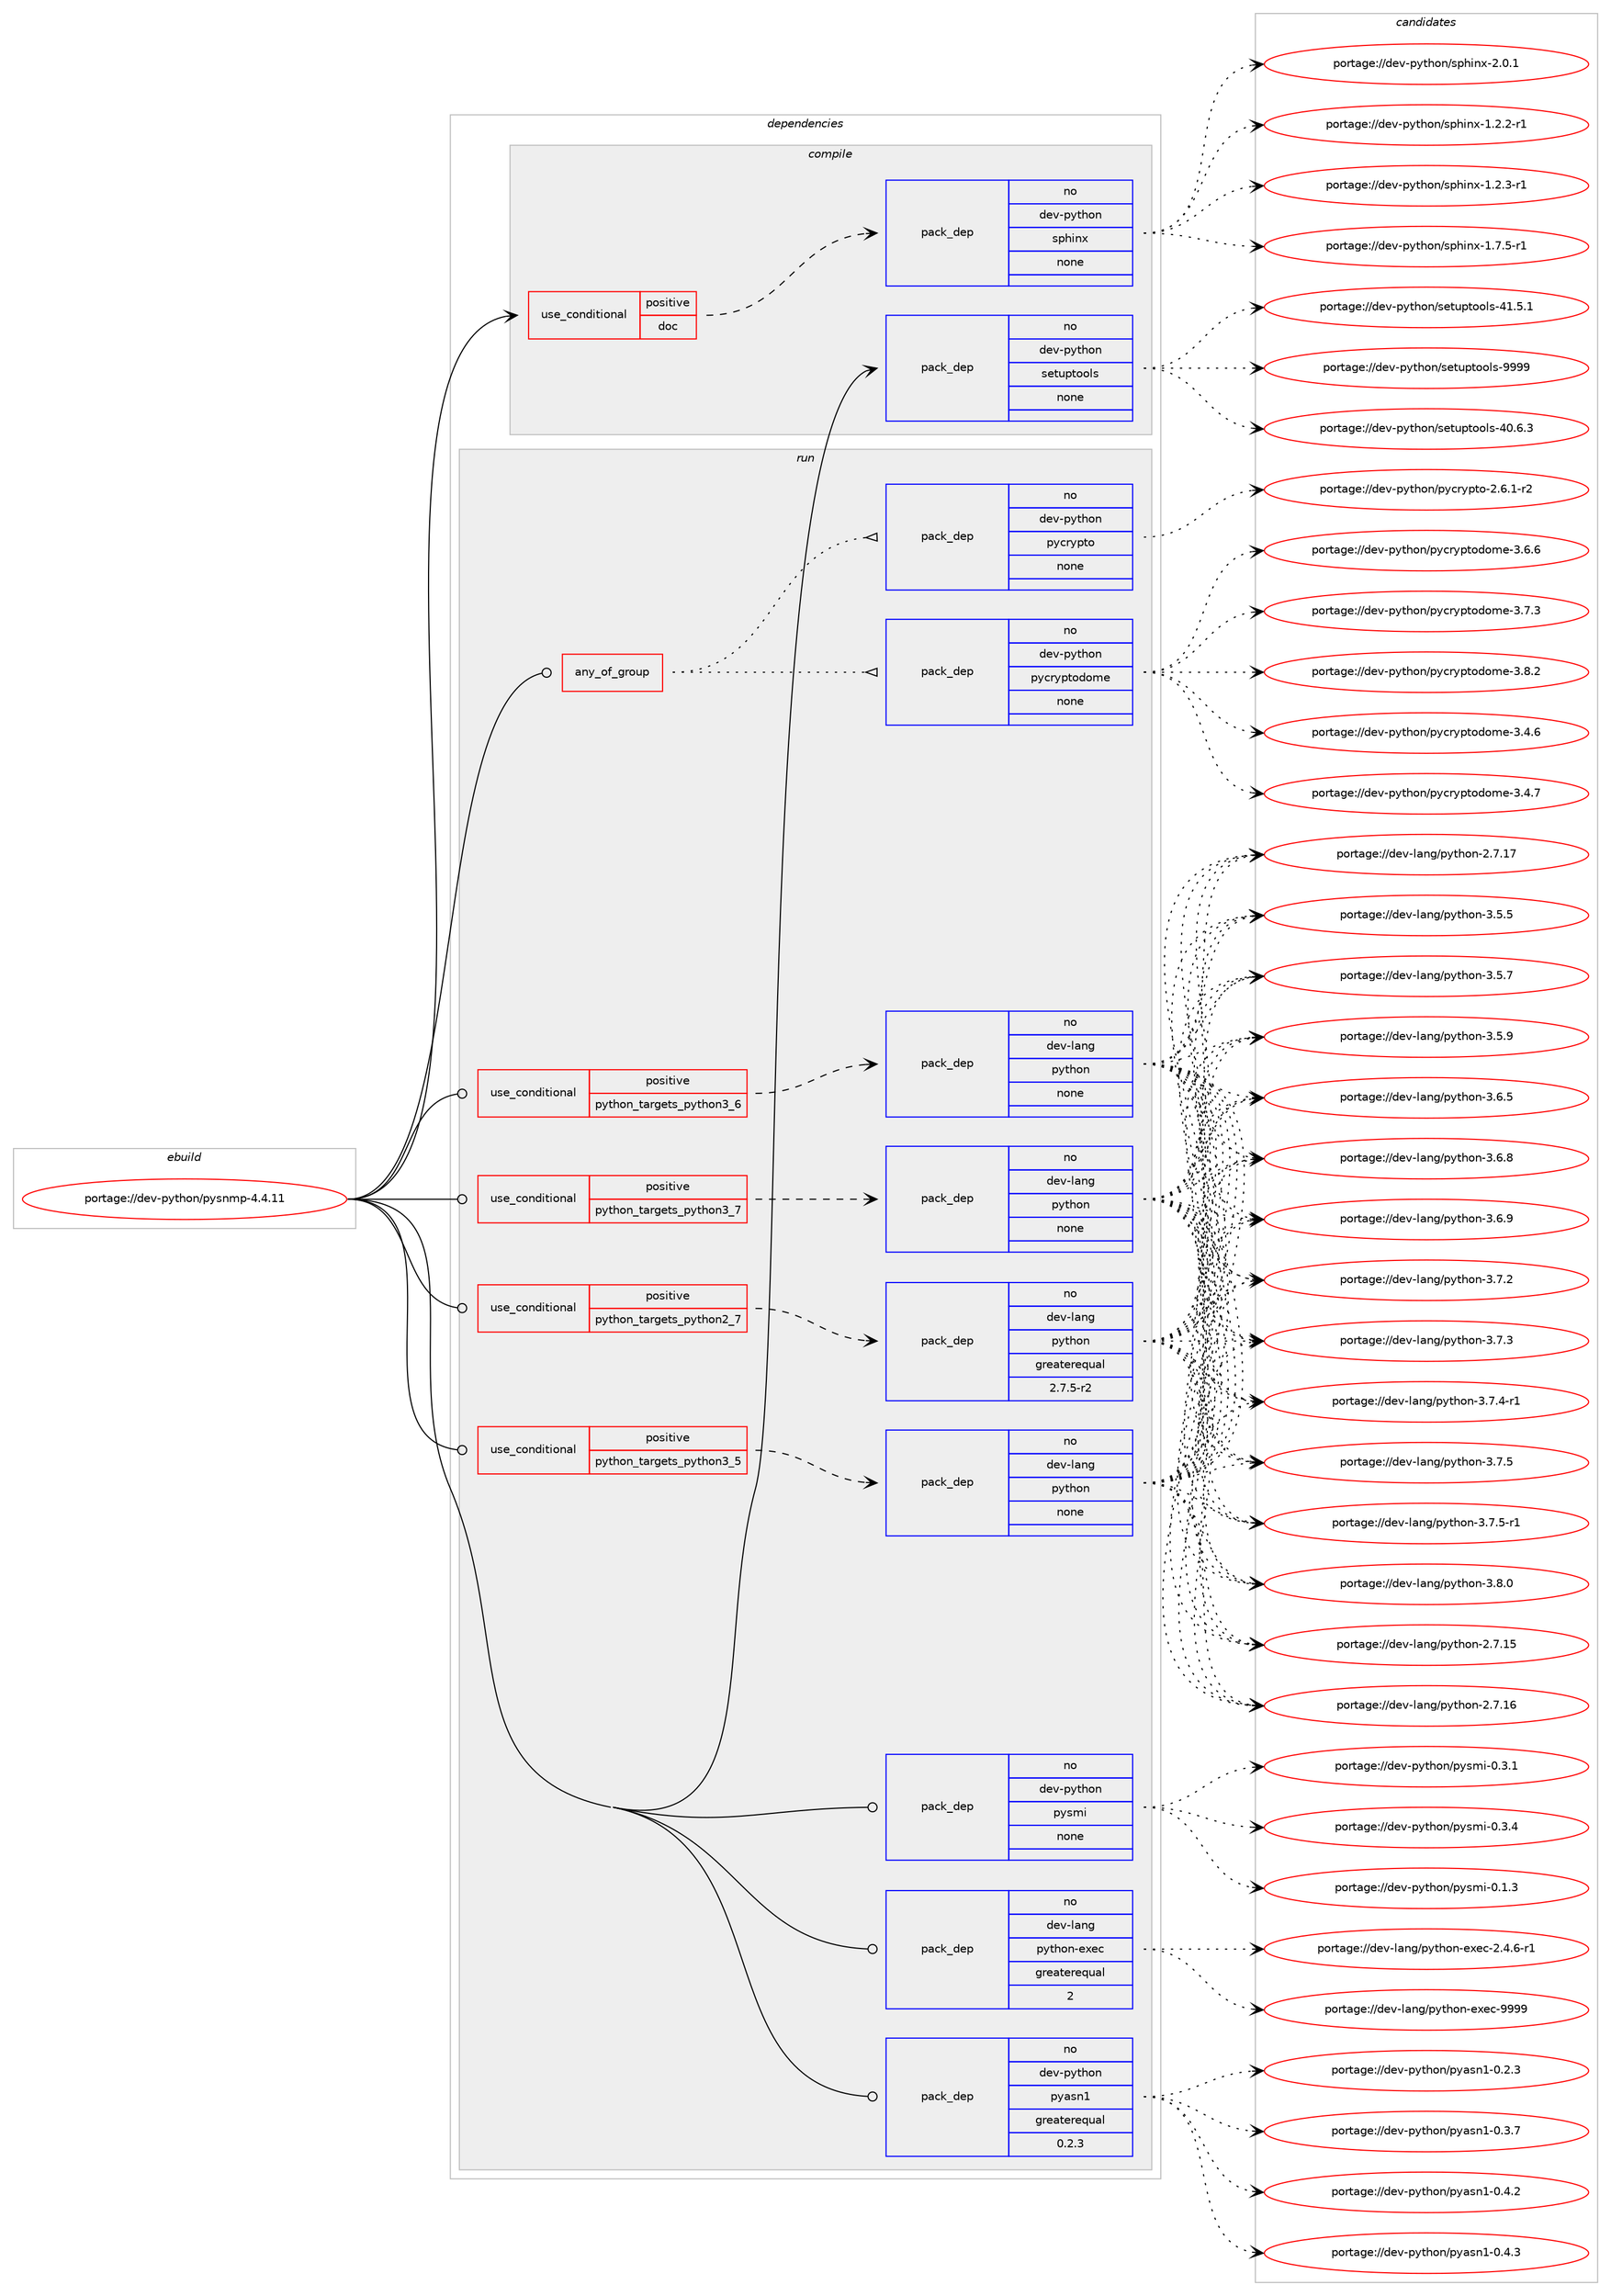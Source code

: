 digraph prolog {

# *************
# Graph options
# *************

newrank=true;
concentrate=true;
compound=true;
graph [rankdir=LR,fontname=Helvetica,fontsize=10,ranksep=1.5];#, ranksep=2.5, nodesep=0.2];
edge  [arrowhead=vee];
node  [fontname=Helvetica,fontsize=10];

# **********
# The ebuild
# **********

subgraph cluster_leftcol {
color=gray;
rank=same;
label=<<i>ebuild</i>>;
id [label="portage://dev-python/pysnmp-4.4.11", color=red, width=4, href="../dev-python/pysnmp-4.4.11.svg"];
}

# ****************
# The dependencies
# ****************

subgraph cluster_midcol {
color=gray;
label=<<i>dependencies</i>>;
subgraph cluster_compile {
fillcolor="#eeeeee";
style=filled;
label=<<i>compile</i>>;
subgraph cond36107 {
dependency163711 [label=<<TABLE BORDER="0" CELLBORDER="1" CELLSPACING="0" CELLPADDING="4"><TR><TD ROWSPAN="3" CELLPADDING="10">use_conditional</TD></TR><TR><TD>positive</TD></TR><TR><TD>doc</TD></TR></TABLE>>, shape=none, color=red];
subgraph pack124222 {
dependency163712 [label=<<TABLE BORDER="0" CELLBORDER="1" CELLSPACING="0" CELLPADDING="4" WIDTH="220"><TR><TD ROWSPAN="6" CELLPADDING="30">pack_dep</TD></TR><TR><TD WIDTH="110">no</TD></TR><TR><TD>dev-python</TD></TR><TR><TD>sphinx</TD></TR><TR><TD>none</TD></TR><TR><TD></TD></TR></TABLE>>, shape=none, color=blue];
}
dependency163711:e -> dependency163712:w [weight=20,style="dashed",arrowhead="vee"];
}
id:e -> dependency163711:w [weight=20,style="solid",arrowhead="vee"];
subgraph pack124223 {
dependency163713 [label=<<TABLE BORDER="0" CELLBORDER="1" CELLSPACING="0" CELLPADDING="4" WIDTH="220"><TR><TD ROWSPAN="6" CELLPADDING="30">pack_dep</TD></TR><TR><TD WIDTH="110">no</TD></TR><TR><TD>dev-python</TD></TR><TR><TD>setuptools</TD></TR><TR><TD>none</TD></TR><TR><TD></TD></TR></TABLE>>, shape=none, color=blue];
}
id:e -> dependency163713:w [weight=20,style="solid",arrowhead="vee"];
}
subgraph cluster_compileandrun {
fillcolor="#eeeeee";
style=filled;
label=<<i>compile and run</i>>;
}
subgraph cluster_run {
fillcolor="#eeeeee";
style=filled;
label=<<i>run</i>>;
subgraph any3310 {
dependency163714 [label=<<TABLE BORDER="0" CELLBORDER="1" CELLSPACING="0" CELLPADDING="4"><TR><TD CELLPADDING="10">any_of_group</TD></TR></TABLE>>, shape=none, color=red];subgraph pack124224 {
dependency163715 [label=<<TABLE BORDER="0" CELLBORDER="1" CELLSPACING="0" CELLPADDING="4" WIDTH="220"><TR><TD ROWSPAN="6" CELLPADDING="30">pack_dep</TD></TR><TR><TD WIDTH="110">no</TD></TR><TR><TD>dev-python</TD></TR><TR><TD>pycryptodome</TD></TR><TR><TD>none</TD></TR><TR><TD></TD></TR></TABLE>>, shape=none, color=blue];
}
dependency163714:e -> dependency163715:w [weight=20,style="dotted",arrowhead="oinv"];
subgraph pack124225 {
dependency163716 [label=<<TABLE BORDER="0" CELLBORDER="1" CELLSPACING="0" CELLPADDING="4" WIDTH="220"><TR><TD ROWSPAN="6" CELLPADDING="30">pack_dep</TD></TR><TR><TD WIDTH="110">no</TD></TR><TR><TD>dev-python</TD></TR><TR><TD>pycrypto</TD></TR><TR><TD>none</TD></TR><TR><TD></TD></TR></TABLE>>, shape=none, color=blue];
}
dependency163714:e -> dependency163716:w [weight=20,style="dotted",arrowhead="oinv"];
}
id:e -> dependency163714:w [weight=20,style="solid",arrowhead="odot"];
subgraph cond36108 {
dependency163717 [label=<<TABLE BORDER="0" CELLBORDER="1" CELLSPACING="0" CELLPADDING="4"><TR><TD ROWSPAN="3" CELLPADDING="10">use_conditional</TD></TR><TR><TD>positive</TD></TR><TR><TD>python_targets_python2_7</TD></TR></TABLE>>, shape=none, color=red];
subgraph pack124226 {
dependency163718 [label=<<TABLE BORDER="0" CELLBORDER="1" CELLSPACING="0" CELLPADDING="4" WIDTH="220"><TR><TD ROWSPAN="6" CELLPADDING="30">pack_dep</TD></TR><TR><TD WIDTH="110">no</TD></TR><TR><TD>dev-lang</TD></TR><TR><TD>python</TD></TR><TR><TD>greaterequal</TD></TR><TR><TD>2.7.5-r2</TD></TR></TABLE>>, shape=none, color=blue];
}
dependency163717:e -> dependency163718:w [weight=20,style="dashed",arrowhead="vee"];
}
id:e -> dependency163717:w [weight=20,style="solid",arrowhead="odot"];
subgraph cond36109 {
dependency163719 [label=<<TABLE BORDER="0" CELLBORDER="1" CELLSPACING="0" CELLPADDING="4"><TR><TD ROWSPAN="3" CELLPADDING="10">use_conditional</TD></TR><TR><TD>positive</TD></TR><TR><TD>python_targets_python3_5</TD></TR></TABLE>>, shape=none, color=red];
subgraph pack124227 {
dependency163720 [label=<<TABLE BORDER="0" CELLBORDER="1" CELLSPACING="0" CELLPADDING="4" WIDTH="220"><TR><TD ROWSPAN="6" CELLPADDING="30">pack_dep</TD></TR><TR><TD WIDTH="110">no</TD></TR><TR><TD>dev-lang</TD></TR><TR><TD>python</TD></TR><TR><TD>none</TD></TR><TR><TD></TD></TR></TABLE>>, shape=none, color=blue];
}
dependency163719:e -> dependency163720:w [weight=20,style="dashed",arrowhead="vee"];
}
id:e -> dependency163719:w [weight=20,style="solid",arrowhead="odot"];
subgraph cond36110 {
dependency163721 [label=<<TABLE BORDER="0" CELLBORDER="1" CELLSPACING="0" CELLPADDING="4"><TR><TD ROWSPAN="3" CELLPADDING="10">use_conditional</TD></TR><TR><TD>positive</TD></TR><TR><TD>python_targets_python3_6</TD></TR></TABLE>>, shape=none, color=red];
subgraph pack124228 {
dependency163722 [label=<<TABLE BORDER="0" CELLBORDER="1" CELLSPACING="0" CELLPADDING="4" WIDTH="220"><TR><TD ROWSPAN="6" CELLPADDING="30">pack_dep</TD></TR><TR><TD WIDTH="110">no</TD></TR><TR><TD>dev-lang</TD></TR><TR><TD>python</TD></TR><TR><TD>none</TD></TR><TR><TD></TD></TR></TABLE>>, shape=none, color=blue];
}
dependency163721:e -> dependency163722:w [weight=20,style="dashed",arrowhead="vee"];
}
id:e -> dependency163721:w [weight=20,style="solid",arrowhead="odot"];
subgraph cond36111 {
dependency163723 [label=<<TABLE BORDER="0" CELLBORDER="1" CELLSPACING="0" CELLPADDING="4"><TR><TD ROWSPAN="3" CELLPADDING="10">use_conditional</TD></TR><TR><TD>positive</TD></TR><TR><TD>python_targets_python3_7</TD></TR></TABLE>>, shape=none, color=red];
subgraph pack124229 {
dependency163724 [label=<<TABLE BORDER="0" CELLBORDER="1" CELLSPACING="0" CELLPADDING="4" WIDTH="220"><TR><TD ROWSPAN="6" CELLPADDING="30">pack_dep</TD></TR><TR><TD WIDTH="110">no</TD></TR><TR><TD>dev-lang</TD></TR><TR><TD>python</TD></TR><TR><TD>none</TD></TR><TR><TD></TD></TR></TABLE>>, shape=none, color=blue];
}
dependency163723:e -> dependency163724:w [weight=20,style="dashed",arrowhead="vee"];
}
id:e -> dependency163723:w [weight=20,style="solid",arrowhead="odot"];
subgraph pack124230 {
dependency163725 [label=<<TABLE BORDER="0" CELLBORDER="1" CELLSPACING="0" CELLPADDING="4" WIDTH="220"><TR><TD ROWSPAN="6" CELLPADDING="30">pack_dep</TD></TR><TR><TD WIDTH="110">no</TD></TR><TR><TD>dev-lang</TD></TR><TR><TD>python-exec</TD></TR><TR><TD>greaterequal</TD></TR><TR><TD>2</TD></TR></TABLE>>, shape=none, color=blue];
}
id:e -> dependency163725:w [weight=20,style="solid",arrowhead="odot"];
subgraph pack124231 {
dependency163726 [label=<<TABLE BORDER="0" CELLBORDER="1" CELLSPACING="0" CELLPADDING="4" WIDTH="220"><TR><TD ROWSPAN="6" CELLPADDING="30">pack_dep</TD></TR><TR><TD WIDTH="110">no</TD></TR><TR><TD>dev-python</TD></TR><TR><TD>pyasn1</TD></TR><TR><TD>greaterequal</TD></TR><TR><TD>0.2.3</TD></TR></TABLE>>, shape=none, color=blue];
}
id:e -> dependency163726:w [weight=20,style="solid",arrowhead="odot"];
subgraph pack124232 {
dependency163727 [label=<<TABLE BORDER="0" CELLBORDER="1" CELLSPACING="0" CELLPADDING="4" WIDTH="220"><TR><TD ROWSPAN="6" CELLPADDING="30">pack_dep</TD></TR><TR><TD WIDTH="110">no</TD></TR><TR><TD>dev-python</TD></TR><TR><TD>pysmi</TD></TR><TR><TD>none</TD></TR><TR><TD></TD></TR></TABLE>>, shape=none, color=blue];
}
id:e -> dependency163727:w [weight=20,style="solid",arrowhead="odot"];
}
}

# **************
# The candidates
# **************

subgraph cluster_choices {
rank=same;
color=gray;
label=<<i>candidates</i>>;

subgraph choice124222 {
color=black;
nodesep=1;
choiceportage10010111845112121116104111110471151121041051101204549465046504511449 [label="portage://dev-python/sphinx-1.2.2-r1", color=red, width=4,href="../dev-python/sphinx-1.2.2-r1.svg"];
choiceportage10010111845112121116104111110471151121041051101204549465046514511449 [label="portage://dev-python/sphinx-1.2.3-r1", color=red, width=4,href="../dev-python/sphinx-1.2.3-r1.svg"];
choiceportage10010111845112121116104111110471151121041051101204549465546534511449 [label="portage://dev-python/sphinx-1.7.5-r1", color=red, width=4,href="../dev-python/sphinx-1.7.5-r1.svg"];
choiceportage1001011184511212111610411111047115112104105110120455046484649 [label="portage://dev-python/sphinx-2.0.1", color=red, width=4,href="../dev-python/sphinx-2.0.1.svg"];
dependency163712:e -> choiceportage10010111845112121116104111110471151121041051101204549465046504511449:w [style=dotted,weight="100"];
dependency163712:e -> choiceportage10010111845112121116104111110471151121041051101204549465046514511449:w [style=dotted,weight="100"];
dependency163712:e -> choiceportage10010111845112121116104111110471151121041051101204549465546534511449:w [style=dotted,weight="100"];
dependency163712:e -> choiceportage1001011184511212111610411111047115112104105110120455046484649:w [style=dotted,weight="100"];
}
subgraph choice124223 {
color=black;
nodesep=1;
choiceportage100101118451121211161041111104711510111611711211611111110811545524846544651 [label="portage://dev-python/setuptools-40.6.3", color=red, width=4,href="../dev-python/setuptools-40.6.3.svg"];
choiceportage100101118451121211161041111104711510111611711211611111110811545524946534649 [label="portage://dev-python/setuptools-41.5.1", color=red, width=4,href="../dev-python/setuptools-41.5.1.svg"];
choiceportage10010111845112121116104111110471151011161171121161111111081154557575757 [label="portage://dev-python/setuptools-9999", color=red, width=4,href="../dev-python/setuptools-9999.svg"];
dependency163713:e -> choiceportage100101118451121211161041111104711510111611711211611111110811545524846544651:w [style=dotted,weight="100"];
dependency163713:e -> choiceportage100101118451121211161041111104711510111611711211611111110811545524946534649:w [style=dotted,weight="100"];
dependency163713:e -> choiceportage10010111845112121116104111110471151011161171121161111111081154557575757:w [style=dotted,weight="100"];
}
subgraph choice124224 {
color=black;
nodesep=1;
choiceportage100101118451121211161041111104711212199114121112116111100111109101455146524654 [label="portage://dev-python/pycryptodome-3.4.6", color=red, width=4,href="../dev-python/pycryptodome-3.4.6.svg"];
choiceportage100101118451121211161041111104711212199114121112116111100111109101455146524655 [label="portage://dev-python/pycryptodome-3.4.7", color=red, width=4,href="../dev-python/pycryptodome-3.4.7.svg"];
choiceportage100101118451121211161041111104711212199114121112116111100111109101455146544654 [label="portage://dev-python/pycryptodome-3.6.6", color=red, width=4,href="../dev-python/pycryptodome-3.6.6.svg"];
choiceportage100101118451121211161041111104711212199114121112116111100111109101455146554651 [label="portage://dev-python/pycryptodome-3.7.3", color=red, width=4,href="../dev-python/pycryptodome-3.7.3.svg"];
choiceportage100101118451121211161041111104711212199114121112116111100111109101455146564650 [label="portage://dev-python/pycryptodome-3.8.2", color=red, width=4,href="../dev-python/pycryptodome-3.8.2.svg"];
dependency163715:e -> choiceportage100101118451121211161041111104711212199114121112116111100111109101455146524654:w [style=dotted,weight="100"];
dependency163715:e -> choiceportage100101118451121211161041111104711212199114121112116111100111109101455146524655:w [style=dotted,weight="100"];
dependency163715:e -> choiceportage100101118451121211161041111104711212199114121112116111100111109101455146544654:w [style=dotted,weight="100"];
dependency163715:e -> choiceportage100101118451121211161041111104711212199114121112116111100111109101455146554651:w [style=dotted,weight="100"];
dependency163715:e -> choiceportage100101118451121211161041111104711212199114121112116111100111109101455146564650:w [style=dotted,weight="100"];
}
subgraph choice124225 {
color=black;
nodesep=1;
choiceportage1001011184511212111610411111047112121991141211121161114550465446494511450 [label="portage://dev-python/pycrypto-2.6.1-r2", color=red, width=4,href="../dev-python/pycrypto-2.6.1-r2.svg"];
dependency163716:e -> choiceportage1001011184511212111610411111047112121991141211121161114550465446494511450:w [style=dotted,weight="100"];
}
subgraph choice124226 {
color=black;
nodesep=1;
choiceportage10010111845108971101034711212111610411111045504655464953 [label="portage://dev-lang/python-2.7.15", color=red, width=4,href="../dev-lang/python-2.7.15.svg"];
choiceportage10010111845108971101034711212111610411111045504655464954 [label="portage://dev-lang/python-2.7.16", color=red, width=4,href="../dev-lang/python-2.7.16.svg"];
choiceportage10010111845108971101034711212111610411111045504655464955 [label="portage://dev-lang/python-2.7.17", color=red, width=4,href="../dev-lang/python-2.7.17.svg"];
choiceportage100101118451089711010347112121116104111110455146534653 [label="portage://dev-lang/python-3.5.5", color=red, width=4,href="../dev-lang/python-3.5.5.svg"];
choiceportage100101118451089711010347112121116104111110455146534655 [label="portage://dev-lang/python-3.5.7", color=red, width=4,href="../dev-lang/python-3.5.7.svg"];
choiceportage100101118451089711010347112121116104111110455146534657 [label="portage://dev-lang/python-3.5.9", color=red, width=4,href="../dev-lang/python-3.5.9.svg"];
choiceportage100101118451089711010347112121116104111110455146544653 [label="portage://dev-lang/python-3.6.5", color=red, width=4,href="../dev-lang/python-3.6.5.svg"];
choiceportage100101118451089711010347112121116104111110455146544656 [label="portage://dev-lang/python-3.6.8", color=red, width=4,href="../dev-lang/python-3.6.8.svg"];
choiceportage100101118451089711010347112121116104111110455146544657 [label="portage://dev-lang/python-3.6.9", color=red, width=4,href="../dev-lang/python-3.6.9.svg"];
choiceportage100101118451089711010347112121116104111110455146554650 [label="portage://dev-lang/python-3.7.2", color=red, width=4,href="../dev-lang/python-3.7.2.svg"];
choiceportage100101118451089711010347112121116104111110455146554651 [label="portage://dev-lang/python-3.7.3", color=red, width=4,href="../dev-lang/python-3.7.3.svg"];
choiceportage1001011184510897110103471121211161041111104551465546524511449 [label="portage://dev-lang/python-3.7.4-r1", color=red, width=4,href="../dev-lang/python-3.7.4-r1.svg"];
choiceportage100101118451089711010347112121116104111110455146554653 [label="portage://dev-lang/python-3.7.5", color=red, width=4,href="../dev-lang/python-3.7.5.svg"];
choiceportage1001011184510897110103471121211161041111104551465546534511449 [label="portage://dev-lang/python-3.7.5-r1", color=red, width=4,href="../dev-lang/python-3.7.5-r1.svg"];
choiceportage100101118451089711010347112121116104111110455146564648 [label="portage://dev-lang/python-3.8.0", color=red, width=4,href="../dev-lang/python-3.8.0.svg"];
dependency163718:e -> choiceportage10010111845108971101034711212111610411111045504655464953:w [style=dotted,weight="100"];
dependency163718:e -> choiceportage10010111845108971101034711212111610411111045504655464954:w [style=dotted,weight="100"];
dependency163718:e -> choiceportage10010111845108971101034711212111610411111045504655464955:w [style=dotted,weight="100"];
dependency163718:e -> choiceportage100101118451089711010347112121116104111110455146534653:w [style=dotted,weight="100"];
dependency163718:e -> choiceportage100101118451089711010347112121116104111110455146534655:w [style=dotted,weight="100"];
dependency163718:e -> choiceportage100101118451089711010347112121116104111110455146534657:w [style=dotted,weight="100"];
dependency163718:e -> choiceportage100101118451089711010347112121116104111110455146544653:w [style=dotted,weight="100"];
dependency163718:e -> choiceportage100101118451089711010347112121116104111110455146544656:w [style=dotted,weight="100"];
dependency163718:e -> choiceportage100101118451089711010347112121116104111110455146544657:w [style=dotted,weight="100"];
dependency163718:e -> choiceportage100101118451089711010347112121116104111110455146554650:w [style=dotted,weight="100"];
dependency163718:e -> choiceportage100101118451089711010347112121116104111110455146554651:w [style=dotted,weight="100"];
dependency163718:e -> choiceportage1001011184510897110103471121211161041111104551465546524511449:w [style=dotted,weight="100"];
dependency163718:e -> choiceportage100101118451089711010347112121116104111110455146554653:w [style=dotted,weight="100"];
dependency163718:e -> choiceportage1001011184510897110103471121211161041111104551465546534511449:w [style=dotted,weight="100"];
dependency163718:e -> choiceportage100101118451089711010347112121116104111110455146564648:w [style=dotted,weight="100"];
}
subgraph choice124227 {
color=black;
nodesep=1;
choiceportage10010111845108971101034711212111610411111045504655464953 [label="portage://dev-lang/python-2.7.15", color=red, width=4,href="../dev-lang/python-2.7.15.svg"];
choiceportage10010111845108971101034711212111610411111045504655464954 [label="portage://dev-lang/python-2.7.16", color=red, width=4,href="../dev-lang/python-2.7.16.svg"];
choiceportage10010111845108971101034711212111610411111045504655464955 [label="portage://dev-lang/python-2.7.17", color=red, width=4,href="../dev-lang/python-2.7.17.svg"];
choiceportage100101118451089711010347112121116104111110455146534653 [label="portage://dev-lang/python-3.5.5", color=red, width=4,href="../dev-lang/python-3.5.5.svg"];
choiceportage100101118451089711010347112121116104111110455146534655 [label="portage://dev-lang/python-3.5.7", color=red, width=4,href="../dev-lang/python-3.5.7.svg"];
choiceportage100101118451089711010347112121116104111110455146534657 [label="portage://dev-lang/python-3.5.9", color=red, width=4,href="../dev-lang/python-3.5.9.svg"];
choiceportage100101118451089711010347112121116104111110455146544653 [label="portage://dev-lang/python-3.6.5", color=red, width=4,href="../dev-lang/python-3.6.5.svg"];
choiceportage100101118451089711010347112121116104111110455146544656 [label="portage://dev-lang/python-3.6.8", color=red, width=4,href="../dev-lang/python-3.6.8.svg"];
choiceportage100101118451089711010347112121116104111110455146544657 [label="portage://dev-lang/python-3.6.9", color=red, width=4,href="../dev-lang/python-3.6.9.svg"];
choiceportage100101118451089711010347112121116104111110455146554650 [label="portage://dev-lang/python-3.7.2", color=red, width=4,href="../dev-lang/python-3.7.2.svg"];
choiceportage100101118451089711010347112121116104111110455146554651 [label="portage://dev-lang/python-3.7.3", color=red, width=4,href="../dev-lang/python-3.7.3.svg"];
choiceportage1001011184510897110103471121211161041111104551465546524511449 [label="portage://dev-lang/python-3.7.4-r1", color=red, width=4,href="../dev-lang/python-3.7.4-r1.svg"];
choiceportage100101118451089711010347112121116104111110455146554653 [label="portage://dev-lang/python-3.7.5", color=red, width=4,href="../dev-lang/python-3.7.5.svg"];
choiceportage1001011184510897110103471121211161041111104551465546534511449 [label="portage://dev-lang/python-3.7.5-r1", color=red, width=4,href="../dev-lang/python-3.7.5-r1.svg"];
choiceportage100101118451089711010347112121116104111110455146564648 [label="portage://dev-lang/python-3.8.0", color=red, width=4,href="../dev-lang/python-3.8.0.svg"];
dependency163720:e -> choiceportage10010111845108971101034711212111610411111045504655464953:w [style=dotted,weight="100"];
dependency163720:e -> choiceportage10010111845108971101034711212111610411111045504655464954:w [style=dotted,weight="100"];
dependency163720:e -> choiceportage10010111845108971101034711212111610411111045504655464955:w [style=dotted,weight="100"];
dependency163720:e -> choiceportage100101118451089711010347112121116104111110455146534653:w [style=dotted,weight="100"];
dependency163720:e -> choiceportage100101118451089711010347112121116104111110455146534655:w [style=dotted,weight="100"];
dependency163720:e -> choiceportage100101118451089711010347112121116104111110455146534657:w [style=dotted,weight="100"];
dependency163720:e -> choiceportage100101118451089711010347112121116104111110455146544653:w [style=dotted,weight="100"];
dependency163720:e -> choiceportage100101118451089711010347112121116104111110455146544656:w [style=dotted,weight="100"];
dependency163720:e -> choiceportage100101118451089711010347112121116104111110455146544657:w [style=dotted,weight="100"];
dependency163720:e -> choiceportage100101118451089711010347112121116104111110455146554650:w [style=dotted,weight="100"];
dependency163720:e -> choiceportage100101118451089711010347112121116104111110455146554651:w [style=dotted,weight="100"];
dependency163720:e -> choiceportage1001011184510897110103471121211161041111104551465546524511449:w [style=dotted,weight="100"];
dependency163720:e -> choiceportage100101118451089711010347112121116104111110455146554653:w [style=dotted,weight="100"];
dependency163720:e -> choiceportage1001011184510897110103471121211161041111104551465546534511449:w [style=dotted,weight="100"];
dependency163720:e -> choiceportage100101118451089711010347112121116104111110455146564648:w [style=dotted,weight="100"];
}
subgraph choice124228 {
color=black;
nodesep=1;
choiceportage10010111845108971101034711212111610411111045504655464953 [label="portage://dev-lang/python-2.7.15", color=red, width=4,href="../dev-lang/python-2.7.15.svg"];
choiceportage10010111845108971101034711212111610411111045504655464954 [label="portage://dev-lang/python-2.7.16", color=red, width=4,href="../dev-lang/python-2.7.16.svg"];
choiceportage10010111845108971101034711212111610411111045504655464955 [label="portage://dev-lang/python-2.7.17", color=red, width=4,href="../dev-lang/python-2.7.17.svg"];
choiceportage100101118451089711010347112121116104111110455146534653 [label="portage://dev-lang/python-3.5.5", color=red, width=4,href="../dev-lang/python-3.5.5.svg"];
choiceportage100101118451089711010347112121116104111110455146534655 [label="portage://dev-lang/python-3.5.7", color=red, width=4,href="../dev-lang/python-3.5.7.svg"];
choiceportage100101118451089711010347112121116104111110455146534657 [label="portage://dev-lang/python-3.5.9", color=red, width=4,href="../dev-lang/python-3.5.9.svg"];
choiceportage100101118451089711010347112121116104111110455146544653 [label="portage://dev-lang/python-3.6.5", color=red, width=4,href="../dev-lang/python-3.6.5.svg"];
choiceportage100101118451089711010347112121116104111110455146544656 [label="portage://dev-lang/python-3.6.8", color=red, width=4,href="../dev-lang/python-3.6.8.svg"];
choiceportage100101118451089711010347112121116104111110455146544657 [label="portage://dev-lang/python-3.6.9", color=red, width=4,href="../dev-lang/python-3.6.9.svg"];
choiceportage100101118451089711010347112121116104111110455146554650 [label="portage://dev-lang/python-3.7.2", color=red, width=4,href="../dev-lang/python-3.7.2.svg"];
choiceportage100101118451089711010347112121116104111110455146554651 [label="portage://dev-lang/python-3.7.3", color=red, width=4,href="../dev-lang/python-3.7.3.svg"];
choiceportage1001011184510897110103471121211161041111104551465546524511449 [label="portage://dev-lang/python-3.7.4-r1", color=red, width=4,href="../dev-lang/python-3.7.4-r1.svg"];
choiceportage100101118451089711010347112121116104111110455146554653 [label="portage://dev-lang/python-3.7.5", color=red, width=4,href="../dev-lang/python-3.7.5.svg"];
choiceportage1001011184510897110103471121211161041111104551465546534511449 [label="portage://dev-lang/python-3.7.5-r1", color=red, width=4,href="../dev-lang/python-3.7.5-r1.svg"];
choiceportage100101118451089711010347112121116104111110455146564648 [label="portage://dev-lang/python-3.8.0", color=red, width=4,href="../dev-lang/python-3.8.0.svg"];
dependency163722:e -> choiceportage10010111845108971101034711212111610411111045504655464953:w [style=dotted,weight="100"];
dependency163722:e -> choiceportage10010111845108971101034711212111610411111045504655464954:w [style=dotted,weight="100"];
dependency163722:e -> choiceportage10010111845108971101034711212111610411111045504655464955:w [style=dotted,weight="100"];
dependency163722:e -> choiceportage100101118451089711010347112121116104111110455146534653:w [style=dotted,weight="100"];
dependency163722:e -> choiceportage100101118451089711010347112121116104111110455146534655:w [style=dotted,weight="100"];
dependency163722:e -> choiceportage100101118451089711010347112121116104111110455146534657:w [style=dotted,weight="100"];
dependency163722:e -> choiceportage100101118451089711010347112121116104111110455146544653:w [style=dotted,weight="100"];
dependency163722:e -> choiceportage100101118451089711010347112121116104111110455146544656:w [style=dotted,weight="100"];
dependency163722:e -> choiceportage100101118451089711010347112121116104111110455146544657:w [style=dotted,weight="100"];
dependency163722:e -> choiceportage100101118451089711010347112121116104111110455146554650:w [style=dotted,weight="100"];
dependency163722:e -> choiceportage100101118451089711010347112121116104111110455146554651:w [style=dotted,weight="100"];
dependency163722:e -> choiceportage1001011184510897110103471121211161041111104551465546524511449:w [style=dotted,weight="100"];
dependency163722:e -> choiceportage100101118451089711010347112121116104111110455146554653:w [style=dotted,weight="100"];
dependency163722:e -> choiceportage1001011184510897110103471121211161041111104551465546534511449:w [style=dotted,weight="100"];
dependency163722:e -> choiceportage100101118451089711010347112121116104111110455146564648:w [style=dotted,weight="100"];
}
subgraph choice124229 {
color=black;
nodesep=1;
choiceportage10010111845108971101034711212111610411111045504655464953 [label="portage://dev-lang/python-2.7.15", color=red, width=4,href="../dev-lang/python-2.7.15.svg"];
choiceportage10010111845108971101034711212111610411111045504655464954 [label="portage://dev-lang/python-2.7.16", color=red, width=4,href="../dev-lang/python-2.7.16.svg"];
choiceportage10010111845108971101034711212111610411111045504655464955 [label="portage://dev-lang/python-2.7.17", color=red, width=4,href="../dev-lang/python-2.7.17.svg"];
choiceportage100101118451089711010347112121116104111110455146534653 [label="portage://dev-lang/python-3.5.5", color=red, width=4,href="../dev-lang/python-3.5.5.svg"];
choiceportage100101118451089711010347112121116104111110455146534655 [label="portage://dev-lang/python-3.5.7", color=red, width=4,href="../dev-lang/python-3.5.7.svg"];
choiceportage100101118451089711010347112121116104111110455146534657 [label="portage://dev-lang/python-3.5.9", color=red, width=4,href="../dev-lang/python-3.5.9.svg"];
choiceportage100101118451089711010347112121116104111110455146544653 [label="portage://dev-lang/python-3.6.5", color=red, width=4,href="../dev-lang/python-3.6.5.svg"];
choiceportage100101118451089711010347112121116104111110455146544656 [label="portage://dev-lang/python-3.6.8", color=red, width=4,href="../dev-lang/python-3.6.8.svg"];
choiceportage100101118451089711010347112121116104111110455146544657 [label="portage://dev-lang/python-3.6.9", color=red, width=4,href="../dev-lang/python-3.6.9.svg"];
choiceportage100101118451089711010347112121116104111110455146554650 [label="portage://dev-lang/python-3.7.2", color=red, width=4,href="../dev-lang/python-3.7.2.svg"];
choiceportage100101118451089711010347112121116104111110455146554651 [label="portage://dev-lang/python-3.7.3", color=red, width=4,href="../dev-lang/python-3.7.3.svg"];
choiceportage1001011184510897110103471121211161041111104551465546524511449 [label="portage://dev-lang/python-3.7.4-r1", color=red, width=4,href="../dev-lang/python-3.7.4-r1.svg"];
choiceportage100101118451089711010347112121116104111110455146554653 [label="portage://dev-lang/python-3.7.5", color=red, width=4,href="../dev-lang/python-3.7.5.svg"];
choiceportage1001011184510897110103471121211161041111104551465546534511449 [label="portage://dev-lang/python-3.7.5-r1", color=red, width=4,href="../dev-lang/python-3.7.5-r1.svg"];
choiceportage100101118451089711010347112121116104111110455146564648 [label="portage://dev-lang/python-3.8.0", color=red, width=4,href="../dev-lang/python-3.8.0.svg"];
dependency163724:e -> choiceportage10010111845108971101034711212111610411111045504655464953:w [style=dotted,weight="100"];
dependency163724:e -> choiceportage10010111845108971101034711212111610411111045504655464954:w [style=dotted,weight="100"];
dependency163724:e -> choiceportage10010111845108971101034711212111610411111045504655464955:w [style=dotted,weight="100"];
dependency163724:e -> choiceportage100101118451089711010347112121116104111110455146534653:w [style=dotted,weight="100"];
dependency163724:e -> choiceportage100101118451089711010347112121116104111110455146534655:w [style=dotted,weight="100"];
dependency163724:e -> choiceportage100101118451089711010347112121116104111110455146534657:w [style=dotted,weight="100"];
dependency163724:e -> choiceportage100101118451089711010347112121116104111110455146544653:w [style=dotted,weight="100"];
dependency163724:e -> choiceportage100101118451089711010347112121116104111110455146544656:w [style=dotted,weight="100"];
dependency163724:e -> choiceportage100101118451089711010347112121116104111110455146544657:w [style=dotted,weight="100"];
dependency163724:e -> choiceportage100101118451089711010347112121116104111110455146554650:w [style=dotted,weight="100"];
dependency163724:e -> choiceportage100101118451089711010347112121116104111110455146554651:w [style=dotted,weight="100"];
dependency163724:e -> choiceportage1001011184510897110103471121211161041111104551465546524511449:w [style=dotted,weight="100"];
dependency163724:e -> choiceportage100101118451089711010347112121116104111110455146554653:w [style=dotted,weight="100"];
dependency163724:e -> choiceportage1001011184510897110103471121211161041111104551465546534511449:w [style=dotted,weight="100"];
dependency163724:e -> choiceportage100101118451089711010347112121116104111110455146564648:w [style=dotted,weight="100"];
}
subgraph choice124230 {
color=black;
nodesep=1;
choiceportage10010111845108971101034711212111610411111045101120101994550465246544511449 [label="portage://dev-lang/python-exec-2.4.6-r1", color=red, width=4,href="../dev-lang/python-exec-2.4.6-r1.svg"];
choiceportage10010111845108971101034711212111610411111045101120101994557575757 [label="portage://dev-lang/python-exec-9999", color=red, width=4,href="../dev-lang/python-exec-9999.svg"];
dependency163725:e -> choiceportage10010111845108971101034711212111610411111045101120101994550465246544511449:w [style=dotted,weight="100"];
dependency163725:e -> choiceportage10010111845108971101034711212111610411111045101120101994557575757:w [style=dotted,weight="100"];
}
subgraph choice124231 {
color=black;
nodesep=1;
choiceportage10010111845112121116104111110471121219711511049454846504651 [label="portage://dev-python/pyasn1-0.2.3", color=red, width=4,href="../dev-python/pyasn1-0.2.3.svg"];
choiceportage10010111845112121116104111110471121219711511049454846514655 [label="portage://dev-python/pyasn1-0.3.7", color=red, width=4,href="../dev-python/pyasn1-0.3.7.svg"];
choiceportage10010111845112121116104111110471121219711511049454846524650 [label="portage://dev-python/pyasn1-0.4.2", color=red, width=4,href="../dev-python/pyasn1-0.4.2.svg"];
choiceportage10010111845112121116104111110471121219711511049454846524651 [label="portage://dev-python/pyasn1-0.4.3", color=red, width=4,href="../dev-python/pyasn1-0.4.3.svg"];
dependency163726:e -> choiceportage10010111845112121116104111110471121219711511049454846504651:w [style=dotted,weight="100"];
dependency163726:e -> choiceportage10010111845112121116104111110471121219711511049454846514655:w [style=dotted,weight="100"];
dependency163726:e -> choiceportage10010111845112121116104111110471121219711511049454846524650:w [style=dotted,weight="100"];
dependency163726:e -> choiceportage10010111845112121116104111110471121219711511049454846524651:w [style=dotted,weight="100"];
}
subgraph choice124232 {
color=black;
nodesep=1;
choiceportage1001011184511212111610411111047112121115109105454846494651 [label="portage://dev-python/pysmi-0.1.3", color=red, width=4,href="../dev-python/pysmi-0.1.3.svg"];
choiceportage1001011184511212111610411111047112121115109105454846514649 [label="portage://dev-python/pysmi-0.3.1", color=red, width=4,href="../dev-python/pysmi-0.3.1.svg"];
choiceportage1001011184511212111610411111047112121115109105454846514652 [label="portage://dev-python/pysmi-0.3.4", color=red, width=4,href="../dev-python/pysmi-0.3.4.svg"];
dependency163727:e -> choiceportage1001011184511212111610411111047112121115109105454846494651:w [style=dotted,weight="100"];
dependency163727:e -> choiceportage1001011184511212111610411111047112121115109105454846514649:w [style=dotted,weight="100"];
dependency163727:e -> choiceportage1001011184511212111610411111047112121115109105454846514652:w [style=dotted,weight="100"];
}
}

}
